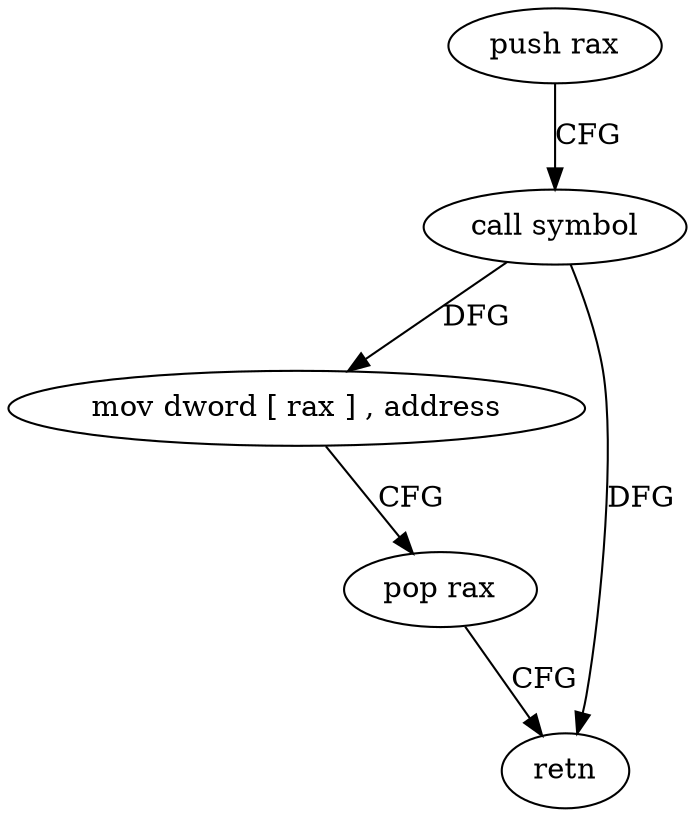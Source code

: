digraph "func" {
"4211600" [label = "push rax" ]
"4211601" [label = "call symbol" ]
"4211606" [label = "mov dword [ rax ] , address" ]
"4211612" [label = "pop rax" ]
"4211613" [label = "retn" ]
"4211600" -> "4211601" [ label = "CFG" ]
"4211601" -> "4211606" [ label = "DFG" ]
"4211601" -> "4211613" [ label = "DFG" ]
"4211606" -> "4211612" [ label = "CFG" ]
"4211612" -> "4211613" [ label = "CFG" ]
}
